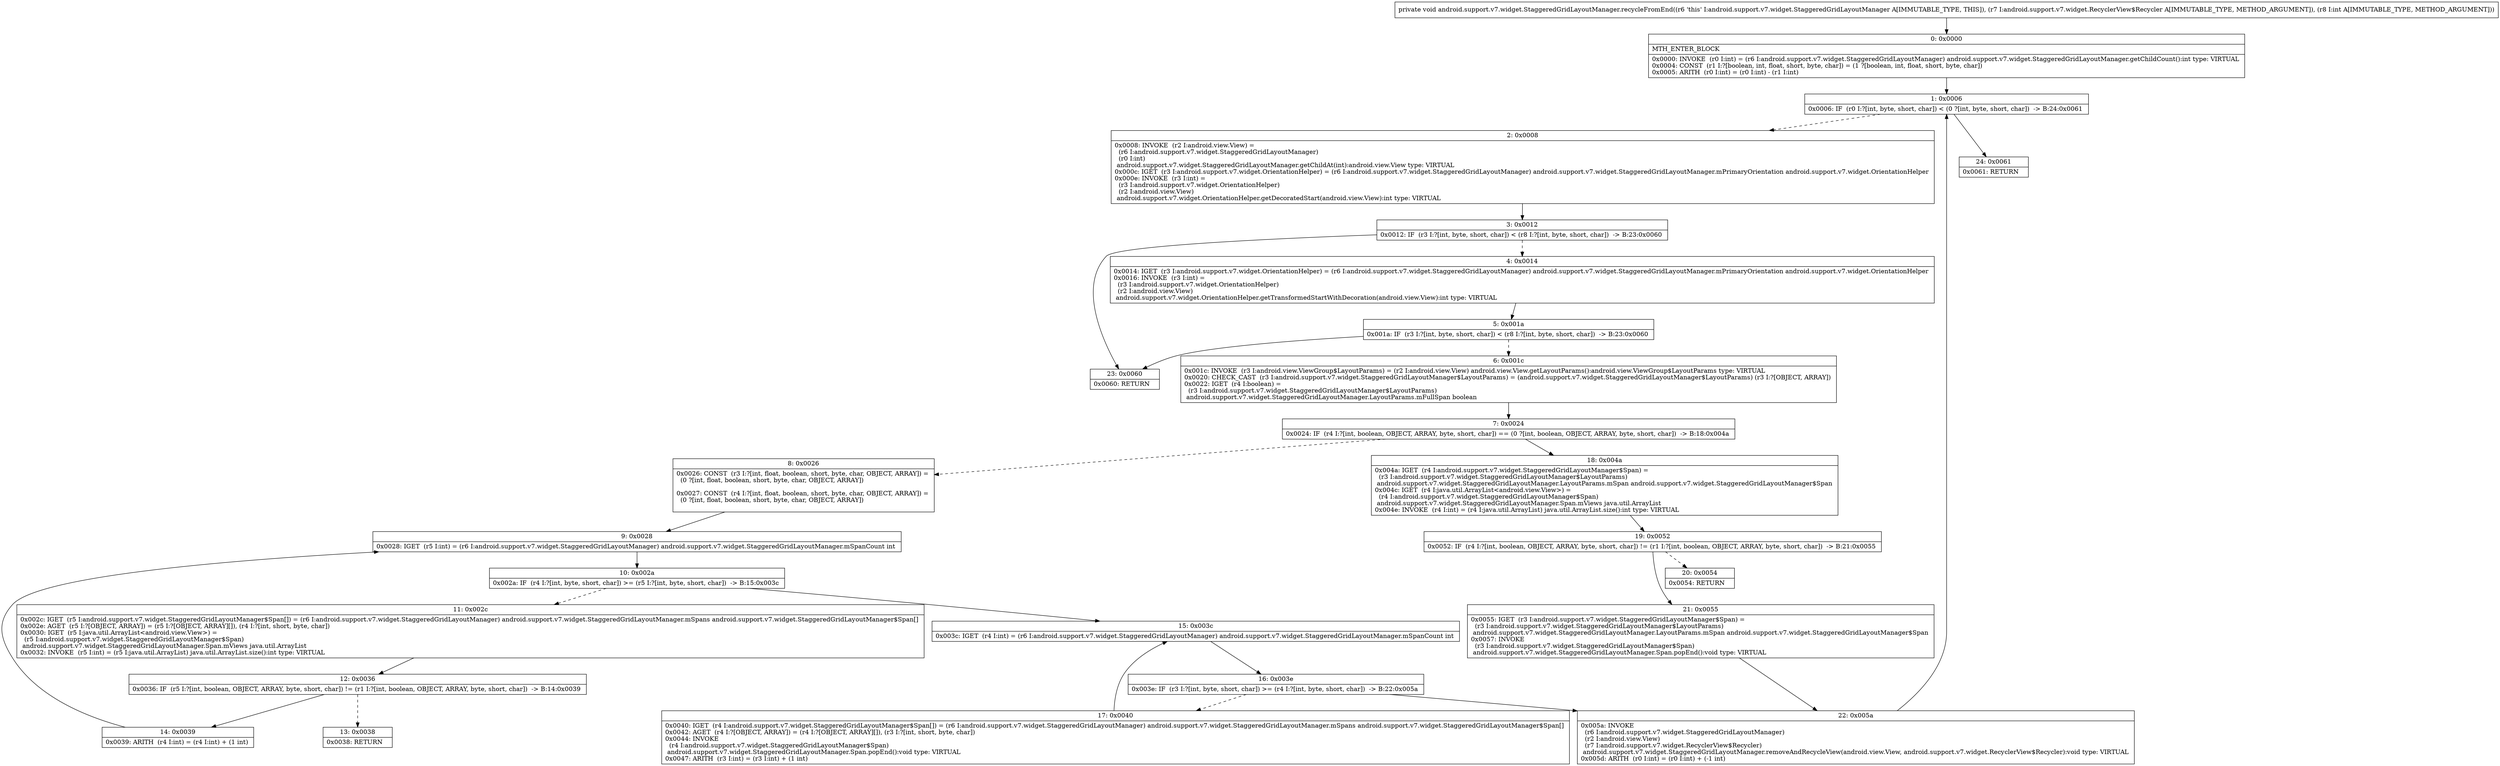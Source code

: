 digraph "CFG forandroid.support.v7.widget.StaggeredGridLayoutManager.recycleFromEnd(Landroid\/support\/v7\/widget\/RecyclerView$Recycler;I)V" {
Node_0 [shape=record,label="{0\:\ 0x0000|MTH_ENTER_BLOCK\l|0x0000: INVOKE  (r0 I:int) = (r6 I:android.support.v7.widget.StaggeredGridLayoutManager) android.support.v7.widget.StaggeredGridLayoutManager.getChildCount():int type: VIRTUAL \l0x0004: CONST  (r1 I:?[boolean, int, float, short, byte, char]) = (1 ?[boolean, int, float, short, byte, char]) \l0x0005: ARITH  (r0 I:int) = (r0 I:int) \- (r1 I:int) \l}"];
Node_1 [shape=record,label="{1\:\ 0x0006|0x0006: IF  (r0 I:?[int, byte, short, char]) \< (0 ?[int, byte, short, char])  \-\> B:24:0x0061 \l}"];
Node_2 [shape=record,label="{2\:\ 0x0008|0x0008: INVOKE  (r2 I:android.view.View) = \l  (r6 I:android.support.v7.widget.StaggeredGridLayoutManager)\l  (r0 I:int)\l android.support.v7.widget.StaggeredGridLayoutManager.getChildAt(int):android.view.View type: VIRTUAL \l0x000c: IGET  (r3 I:android.support.v7.widget.OrientationHelper) = (r6 I:android.support.v7.widget.StaggeredGridLayoutManager) android.support.v7.widget.StaggeredGridLayoutManager.mPrimaryOrientation android.support.v7.widget.OrientationHelper \l0x000e: INVOKE  (r3 I:int) = \l  (r3 I:android.support.v7.widget.OrientationHelper)\l  (r2 I:android.view.View)\l android.support.v7.widget.OrientationHelper.getDecoratedStart(android.view.View):int type: VIRTUAL \l}"];
Node_3 [shape=record,label="{3\:\ 0x0012|0x0012: IF  (r3 I:?[int, byte, short, char]) \< (r8 I:?[int, byte, short, char])  \-\> B:23:0x0060 \l}"];
Node_4 [shape=record,label="{4\:\ 0x0014|0x0014: IGET  (r3 I:android.support.v7.widget.OrientationHelper) = (r6 I:android.support.v7.widget.StaggeredGridLayoutManager) android.support.v7.widget.StaggeredGridLayoutManager.mPrimaryOrientation android.support.v7.widget.OrientationHelper \l0x0016: INVOKE  (r3 I:int) = \l  (r3 I:android.support.v7.widget.OrientationHelper)\l  (r2 I:android.view.View)\l android.support.v7.widget.OrientationHelper.getTransformedStartWithDecoration(android.view.View):int type: VIRTUAL \l}"];
Node_5 [shape=record,label="{5\:\ 0x001a|0x001a: IF  (r3 I:?[int, byte, short, char]) \< (r8 I:?[int, byte, short, char])  \-\> B:23:0x0060 \l}"];
Node_6 [shape=record,label="{6\:\ 0x001c|0x001c: INVOKE  (r3 I:android.view.ViewGroup$LayoutParams) = (r2 I:android.view.View) android.view.View.getLayoutParams():android.view.ViewGroup$LayoutParams type: VIRTUAL \l0x0020: CHECK_CAST  (r3 I:android.support.v7.widget.StaggeredGridLayoutManager$LayoutParams) = (android.support.v7.widget.StaggeredGridLayoutManager$LayoutParams) (r3 I:?[OBJECT, ARRAY]) \l0x0022: IGET  (r4 I:boolean) = \l  (r3 I:android.support.v7.widget.StaggeredGridLayoutManager$LayoutParams)\l android.support.v7.widget.StaggeredGridLayoutManager.LayoutParams.mFullSpan boolean \l}"];
Node_7 [shape=record,label="{7\:\ 0x0024|0x0024: IF  (r4 I:?[int, boolean, OBJECT, ARRAY, byte, short, char]) == (0 ?[int, boolean, OBJECT, ARRAY, byte, short, char])  \-\> B:18:0x004a \l}"];
Node_8 [shape=record,label="{8\:\ 0x0026|0x0026: CONST  (r3 I:?[int, float, boolean, short, byte, char, OBJECT, ARRAY]) = \l  (0 ?[int, float, boolean, short, byte, char, OBJECT, ARRAY])\l \l0x0027: CONST  (r4 I:?[int, float, boolean, short, byte, char, OBJECT, ARRAY]) = \l  (0 ?[int, float, boolean, short, byte, char, OBJECT, ARRAY])\l \l}"];
Node_9 [shape=record,label="{9\:\ 0x0028|0x0028: IGET  (r5 I:int) = (r6 I:android.support.v7.widget.StaggeredGridLayoutManager) android.support.v7.widget.StaggeredGridLayoutManager.mSpanCount int \l}"];
Node_10 [shape=record,label="{10\:\ 0x002a|0x002a: IF  (r4 I:?[int, byte, short, char]) \>= (r5 I:?[int, byte, short, char])  \-\> B:15:0x003c \l}"];
Node_11 [shape=record,label="{11\:\ 0x002c|0x002c: IGET  (r5 I:android.support.v7.widget.StaggeredGridLayoutManager$Span[]) = (r6 I:android.support.v7.widget.StaggeredGridLayoutManager) android.support.v7.widget.StaggeredGridLayoutManager.mSpans android.support.v7.widget.StaggeredGridLayoutManager$Span[] \l0x002e: AGET  (r5 I:?[OBJECT, ARRAY]) = (r5 I:?[OBJECT, ARRAY][]), (r4 I:?[int, short, byte, char]) \l0x0030: IGET  (r5 I:java.util.ArrayList\<android.view.View\>) = \l  (r5 I:android.support.v7.widget.StaggeredGridLayoutManager$Span)\l android.support.v7.widget.StaggeredGridLayoutManager.Span.mViews java.util.ArrayList \l0x0032: INVOKE  (r5 I:int) = (r5 I:java.util.ArrayList) java.util.ArrayList.size():int type: VIRTUAL \l}"];
Node_12 [shape=record,label="{12\:\ 0x0036|0x0036: IF  (r5 I:?[int, boolean, OBJECT, ARRAY, byte, short, char]) != (r1 I:?[int, boolean, OBJECT, ARRAY, byte, short, char])  \-\> B:14:0x0039 \l}"];
Node_13 [shape=record,label="{13\:\ 0x0038|0x0038: RETURN   \l}"];
Node_14 [shape=record,label="{14\:\ 0x0039|0x0039: ARITH  (r4 I:int) = (r4 I:int) + (1 int) \l}"];
Node_15 [shape=record,label="{15\:\ 0x003c|0x003c: IGET  (r4 I:int) = (r6 I:android.support.v7.widget.StaggeredGridLayoutManager) android.support.v7.widget.StaggeredGridLayoutManager.mSpanCount int \l}"];
Node_16 [shape=record,label="{16\:\ 0x003e|0x003e: IF  (r3 I:?[int, byte, short, char]) \>= (r4 I:?[int, byte, short, char])  \-\> B:22:0x005a \l}"];
Node_17 [shape=record,label="{17\:\ 0x0040|0x0040: IGET  (r4 I:android.support.v7.widget.StaggeredGridLayoutManager$Span[]) = (r6 I:android.support.v7.widget.StaggeredGridLayoutManager) android.support.v7.widget.StaggeredGridLayoutManager.mSpans android.support.v7.widget.StaggeredGridLayoutManager$Span[] \l0x0042: AGET  (r4 I:?[OBJECT, ARRAY]) = (r4 I:?[OBJECT, ARRAY][]), (r3 I:?[int, short, byte, char]) \l0x0044: INVOKE  \l  (r4 I:android.support.v7.widget.StaggeredGridLayoutManager$Span)\l android.support.v7.widget.StaggeredGridLayoutManager.Span.popEnd():void type: VIRTUAL \l0x0047: ARITH  (r3 I:int) = (r3 I:int) + (1 int) \l}"];
Node_18 [shape=record,label="{18\:\ 0x004a|0x004a: IGET  (r4 I:android.support.v7.widget.StaggeredGridLayoutManager$Span) = \l  (r3 I:android.support.v7.widget.StaggeredGridLayoutManager$LayoutParams)\l android.support.v7.widget.StaggeredGridLayoutManager.LayoutParams.mSpan android.support.v7.widget.StaggeredGridLayoutManager$Span \l0x004c: IGET  (r4 I:java.util.ArrayList\<android.view.View\>) = \l  (r4 I:android.support.v7.widget.StaggeredGridLayoutManager$Span)\l android.support.v7.widget.StaggeredGridLayoutManager.Span.mViews java.util.ArrayList \l0x004e: INVOKE  (r4 I:int) = (r4 I:java.util.ArrayList) java.util.ArrayList.size():int type: VIRTUAL \l}"];
Node_19 [shape=record,label="{19\:\ 0x0052|0x0052: IF  (r4 I:?[int, boolean, OBJECT, ARRAY, byte, short, char]) != (r1 I:?[int, boolean, OBJECT, ARRAY, byte, short, char])  \-\> B:21:0x0055 \l}"];
Node_20 [shape=record,label="{20\:\ 0x0054|0x0054: RETURN   \l}"];
Node_21 [shape=record,label="{21\:\ 0x0055|0x0055: IGET  (r3 I:android.support.v7.widget.StaggeredGridLayoutManager$Span) = \l  (r3 I:android.support.v7.widget.StaggeredGridLayoutManager$LayoutParams)\l android.support.v7.widget.StaggeredGridLayoutManager.LayoutParams.mSpan android.support.v7.widget.StaggeredGridLayoutManager$Span \l0x0057: INVOKE  \l  (r3 I:android.support.v7.widget.StaggeredGridLayoutManager$Span)\l android.support.v7.widget.StaggeredGridLayoutManager.Span.popEnd():void type: VIRTUAL \l}"];
Node_22 [shape=record,label="{22\:\ 0x005a|0x005a: INVOKE  \l  (r6 I:android.support.v7.widget.StaggeredGridLayoutManager)\l  (r2 I:android.view.View)\l  (r7 I:android.support.v7.widget.RecyclerView$Recycler)\l android.support.v7.widget.StaggeredGridLayoutManager.removeAndRecycleView(android.view.View, android.support.v7.widget.RecyclerView$Recycler):void type: VIRTUAL \l0x005d: ARITH  (r0 I:int) = (r0 I:int) + (\-1 int) \l}"];
Node_23 [shape=record,label="{23\:\ 0x0060|0x0060: RETURN   \l}"];
Node_24 [shape=record,label="{24\:\ 0x0061|0x0061: RETURN   \l}"];
MethodNode[shape=record,label="{private void android.support.v7.widget.StaggeredGridLayoutManager.recycleFromEnd((r6 'this' I:android.support.v7.widget.StaggeredGridLayoutManager A[IMMUTABLE_TYPE, THIS]), (r7 I:android.support.v7.widget.RecyclerView$Recycler A[IMMUTABLE_TYPE, METHOD_ARGUMENT]), (r8 I:int A[IMMUTABLE_TYPE, METHOD_ARGUMENT])) }"];
MethodNode -> Node_0;
Node_0 -> Node_1;
Node_1 -> Node_2[style=dashed];
Node_1 -> Node_24;
Node_2 -> Node_3;
Node_3 -> Node_4[style=dashed];
Node_3 -> Node_23;
Node_4 -> Node_5;
Node_5 -> Node_6[style=dashed];
Node_5 -> Node_23;
Node_6 -> Node_7;
Node_7 -> Node_8[style=dashed];
Node_7 -> Node_18;
Node_8 -> Node_9;
Node_9 -> Node_10;
Node_10 -> Node_11[style=dashed];
Node_10 -> Node_15;
Node_11 -> Node_12;
Node_12 -> Node_13[style=dashed];
Node_12 -> Node_14;
Node_14 -> Node_9;
Node_15 -> Node_16;
Node_16 -> Node_17[style=dashed];
Node_16 -> Node_22;
Node_17 -> Node_15;
Node_18 -> Node_19;
Node_19 -> Node_20[style=dashed];
Node_19 -> Node_21;
Node_21 -> Node_22;
Node_22 -> Node_1;
}

